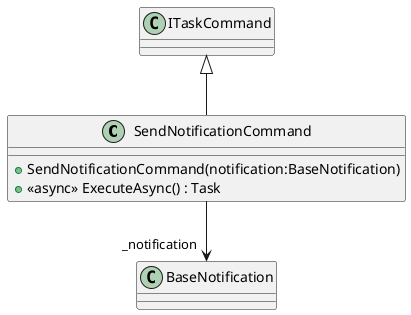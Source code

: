 @startuml
class SendNotificationCommand {
    + SendNotificationCommand(notification:BaseNotification)
    + <<async>> ExecuteAsync() : Task
}
ITaskCommand <|-- SendNotificationCommand
SendNotificationCommand --> "_notification" BaseNotification
@enduml
